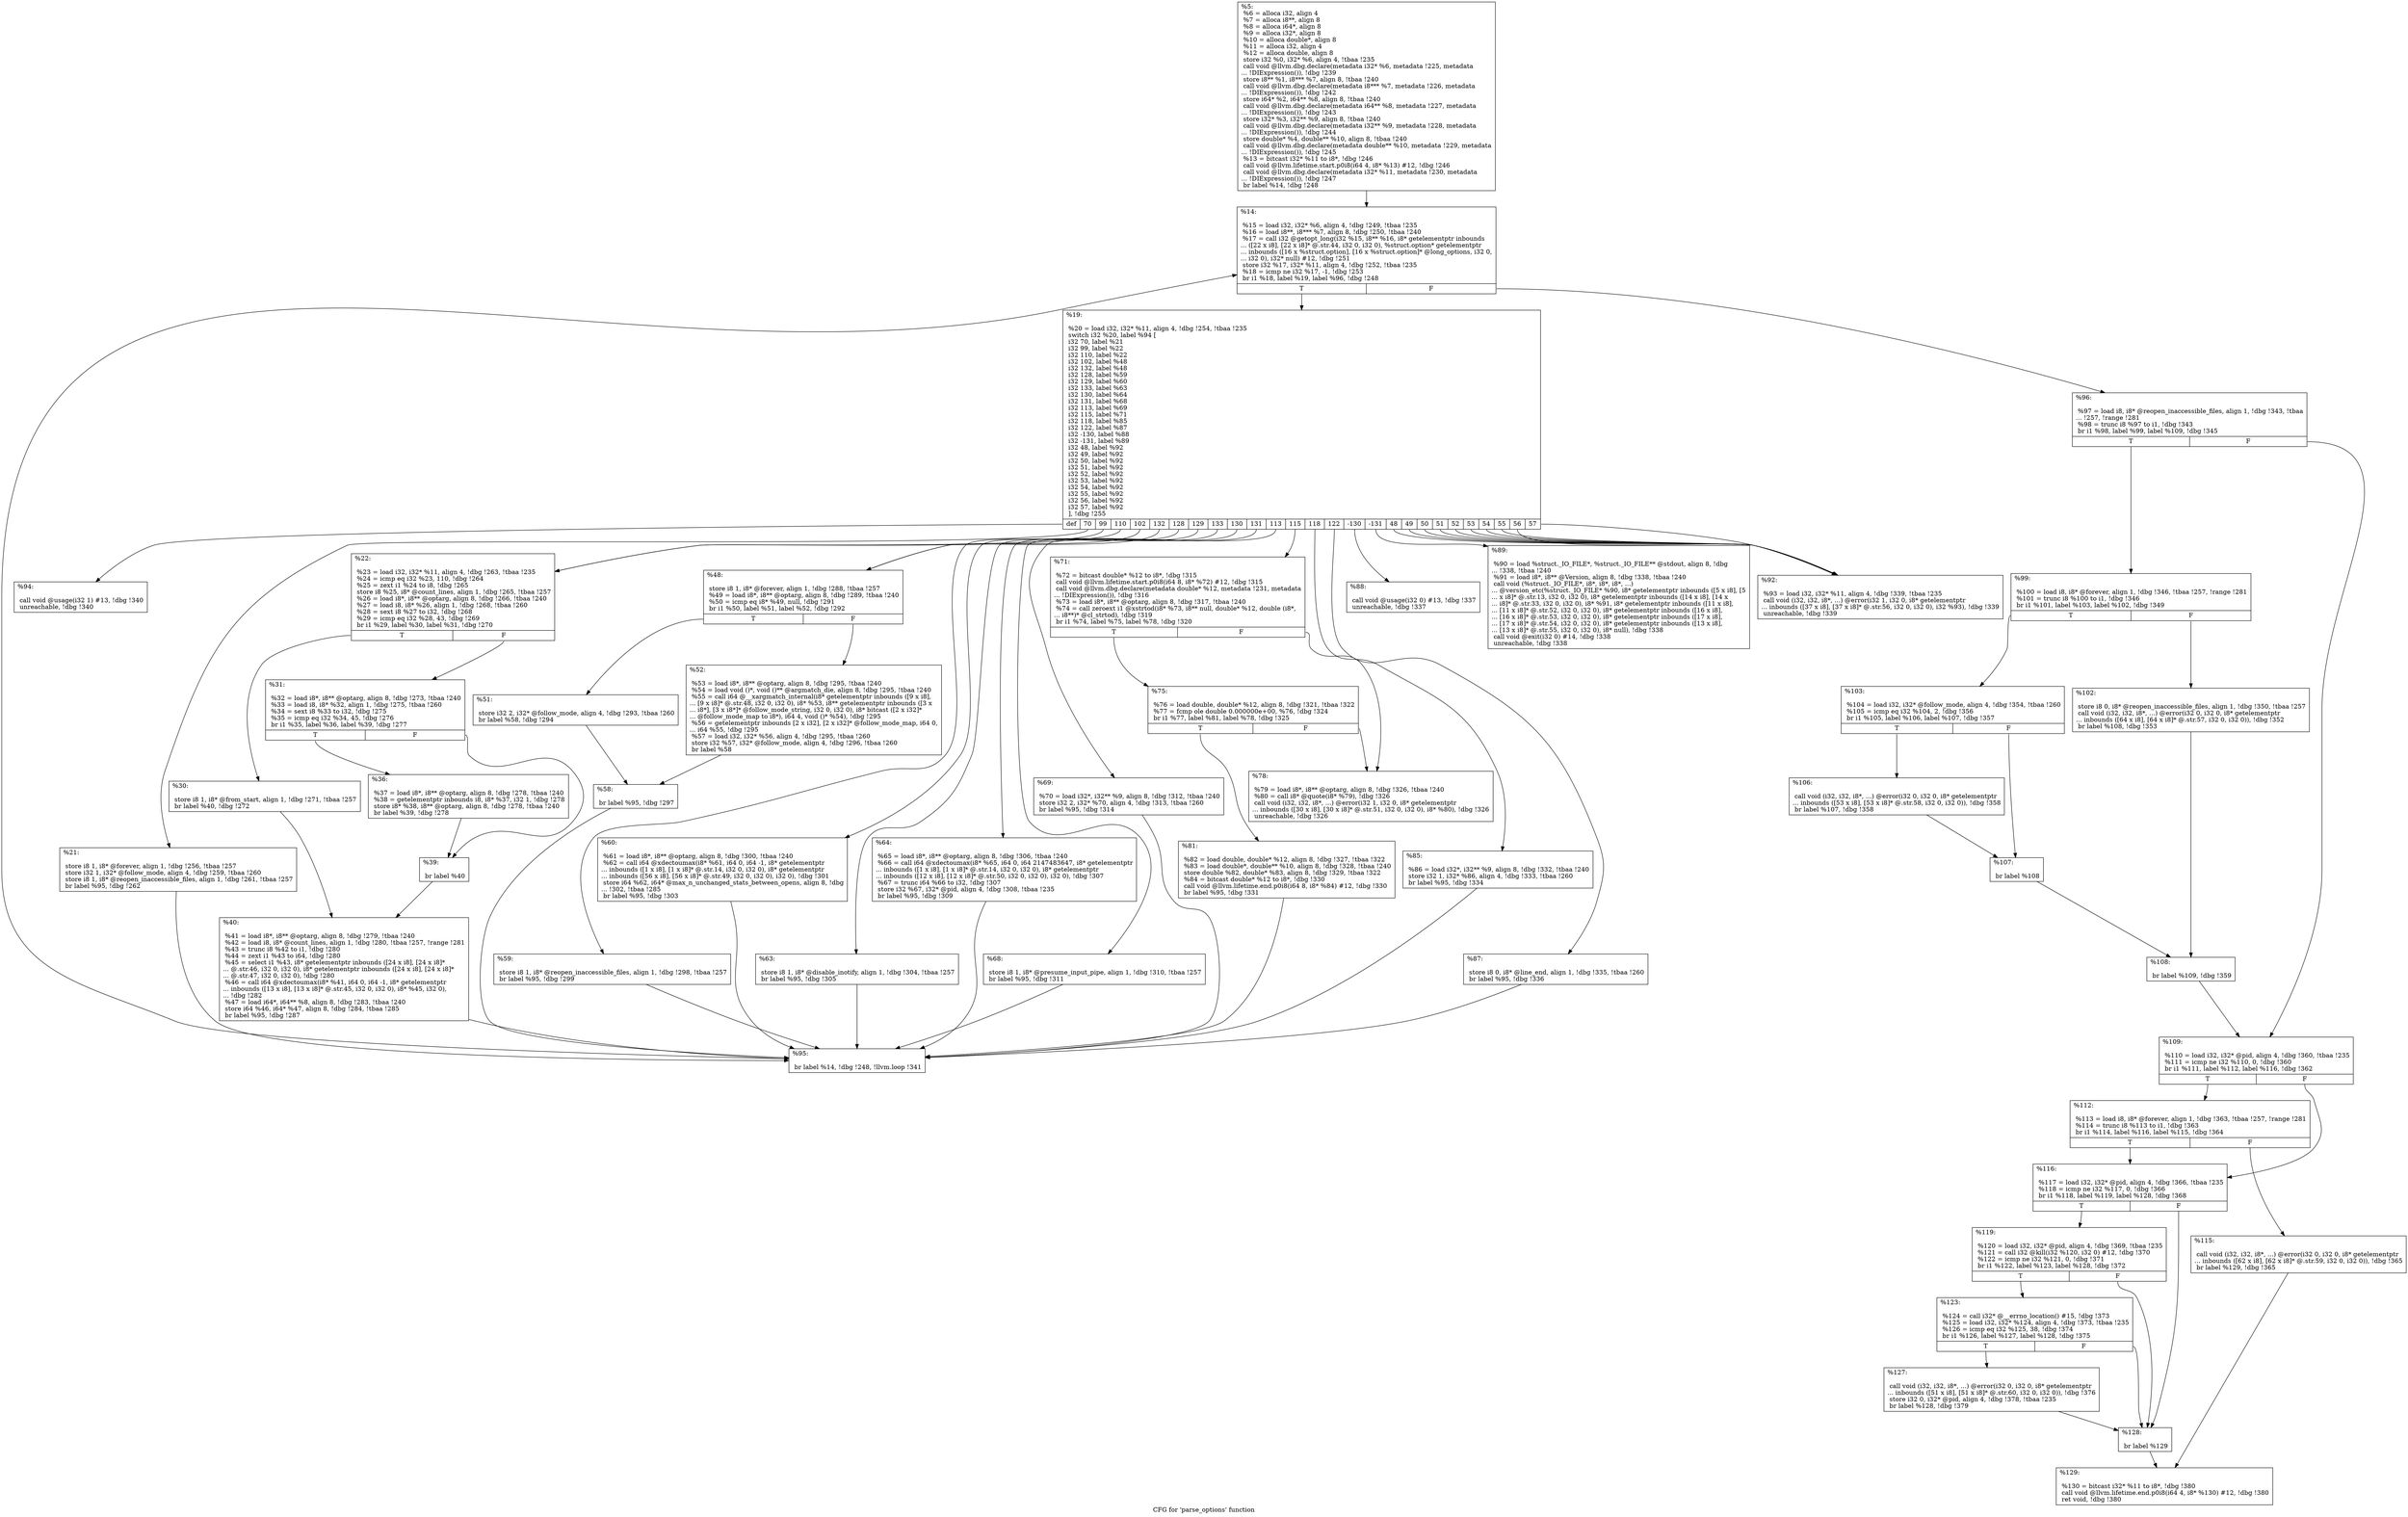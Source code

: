 digraph "CFG for 'parse_options' function" {
	label="CFG for 'parse_options' function";

	Node0x13b09c0 [shape=record,label="{%5:\l  %6 = alloca i32, align 4\l  %7 = alloca i8**, align 8\l  %8 = alloca i64*, align 8\l  %9 = alloca i32*, align 8\l  %10 = alloca double*, align 8\l  %11 = alloca i32, align 4\l  %12 = alloca double, align 8\l  store i32 %0, i32* %6, align 4, !tbaa !235\l  call void @llvm.dbg.declare(metadata i32* %6, metadata !225, metadata\l... !DIExpression()), !dbg !239\l  store i8** %1, i8*** %7, align 8, !tbaa !240\l  call void @llvm.dbg.declare(metadata i8*** %7, metadata !226, metadata\l... !DIExpression()), !dbg !242\l  store i64* %2, i64** %8, align 8, !tbaa !240\l  call void @llvm.dbg.declare(metadata i64** %8, metadata !227, metadata\l... !DIExpression()), !dbg !243\l  store i32* %3, i32** %9, align 8, !tbaa !240\l  call void @llvm.dbg.declare(metadata i32** %9, metadata !228, metadata\l... !DIExpression()), !dbg !244\l  store double* %4, double** %10, align 8, !tbaa !240\l  call void @llvm.dbg.declare(metadata double** %10, metadata !229, metadata\l... !DIExpression()), !dbg !245\l  %13 = bitcast i32* %11 to i8*, !dbg !246\l  call void @llvm.lifetime.start.p0i8(i64 4, i8* %13) #12, !dbg !246\l  call void @llvm.dbg.declare(metadata i32* %11, metadata !230, metadata\l... !DIExpression()), !dbg !247\l  br label %14, !dbg !248\l}"];
	Node0x13b09c0 -> Node0x13a4f30;
	Node0x13a4f30 [shape=record,label="{%14:\l\l  %15 = load i32, i32* %6, align 4, !dbg !249, !tbaa !235\l  %16 = load i8**, i8*** %7, align 8, !dbg !250, !tbaa !240\l  %17 = call i32 @getopt_long(i32 %15, i8** %16, i8* getelementptr inbounds\l... ([22 x i8], [22 x i8]* @.str.44, i32 0, i32 0), %struct.option* getelementptr\l... inbounds ([16 x %struct.option], [16 x %struct.option]* @long_options, i32 0,\l... i32 0), i32* null) #12, !dbg !251\l  store i32 %17, i32* %11, align 4, !dbg !252, !tbaa !235\l  %18 = icmp ne i32 %17, -1, !dbg !253\l  br i1 %18, label %19, label %96, !dbg !248\l|{<s0>T|<s1>F}}"];
	Node0x13a4f30:s0 -> Node0x13a4f80;
	Node0x13a4f30:s1 -> Node0x13a5890;
	Node0x13a4f80 [shape=record,label="{%19:\l\l  %20 = load i32, i32* %11, align 4, !dbg !254, !tbaa !235\l  switch i32 %20, label %94 [\l    i32 70, label %21\l    i32 99, label %22\l    i32 110, label %22\l    i32 102, label %48\l    i32 132, label %48\l    i32 128, label %59\l    i32 129, label %60\l    i32 133, label %63\l    i32 130, label %64\l    i32 131, label %68\l    i32 113, label %69\l    i32 115, label %71\l    i32 118, label %85\l    i32 122, label %87\l    i32 -130, label %88\l    i32 -131, label %89\l    i32 48, label %92\l    i32 49, label %92\l    i32 50, label %92\l    i32 51, label %92\l    i32 52, label %92\l    i32 53, label %92\l    i32 54, label %92\l    i32 55, label %92\l    i32 56, label %92\l    i32 57, label %92\l  ], !dbg !255\l|{<s0>def|<s1>70|<s2>99|<s3>110|<s4>102|<s5>132|<s6>128|<s7>129|<s8>133|<s9>130|<s10>131|<s11>113|<s12>115|<s13>118|<s14>122|<s15>-130|<s16>-131|<s17>48|<s18>49|<s19>50|<s20>51|<s21>52|<s22>53|<s23>54|<s24>55|<s25>56|<s26>57}}"];
	Node0x13a4f80:s0 -> Node0x13a57f0;
	Node0x13a4f80:s1 -> Node0x13a4fd0;
	Node0x13a4f80:s2 -> Node0x13a5020;
	Node0x13a4f80:s3 -> Node0x13a5020;
	Node0x13a4f80:s4 -> Node0x13a5200;
	Node0x13a4f80:s5 -> Node0x13a5200;
	Node0x13a4f80:s6 -> Node0x13a5340;
	Node0x13a4f80:s7 -> Node0x13a5390;
	Node0x13a4f80:s8 -> Node0x13a53e0;
	Node0x13a4f80:s9 -> Node0x13a5430;
	Node0x13a4f80:s10 -> Node0x13a5480;
	Node0x13a4f80:s11 -> Node0x13a54d0;
	Node0x13a4f80:s12 -> Node0x13a5520;
	Node0x13a4f80:s13 -> Node0x13a5660;
	Node0x13a4f80:s14 -> Node0x13a56b0;
	Node0x13a4f80:s15 -> Node0x13a5700;
	Node0x13a4f80:s16 -> Node0x13a5750;
	Node0x13a4f80:s17 -> Node0x13a57a0;
	Node0x13a4f80:s18 -> Node0x13a57a0;
	Node0x13a4f80:s19 -> Node0x13a57a0;
	Node0x13a4f80:s20 -> Node0x13a57a0;
	Node0x13a4f80:s21 -> Node0x13a57a0;
	Node0x13a4f80:s22 -> Node0x13a57a0;
	Node0x13a4f80:s23 -> Node0x13a57a0;
	Node0x13a4f80:s24 -> Node0x13a57a0;
	Node0x13a4f80:s25 -> Node0x13a57a0;
	Node0x13a4f80:s26 -> Node0x13a57a0;
	Node0x13a4fd0 [shape=record,label="{%21:\l\l  store i8 1, i8* @forever, align 1, !dbg !256, !tbaa !257\l  store i32 1, i32* @follow_mode, align 4, !dbg !259, !tbaa !260\l  store i8 1, i8* @reopen_inaccessible_files, align 1, !dbg !261, !tbaa !257\l  br label %95, !dbg !262\l}"];
	Node0x13a4fd0 -> Node0x13a5840;
	Node0x13a5020 [shape=record,label="{%22:\l\l  %23 = load i32, i32* %11, align 4, !dbg !263, !tbaa !235\l  %24 = icmp eq i32 %23, 110, !dbg !264\l  %25 = zext i1 %24 to i8, !dbg !265\l  store i8 %25, i8* @count_lines, align 1, !dbg !265, !tbaa !257\l  %26 = load i8*, i8** @optarg, align 8, !dbg !266, !tbaa !240\l  %27 = load i8, i8* %26, align 1, !dbg !268, !tbaa !260\l  %28 = sext i8 %27 to i32, !dbg !268\l  %29 = icmp eq i32 %28, 43, !dbg !269\l  br i1 %29, label %30, label %31, !dbg !270\l|{<s0>T|<s1>F}}"];
	Node0x13a5020:s0 -> Node0x13a5070;
	Node0x13a5020:s1 -> Node0x13a50c0;
	Node0x13a5070 [shape=record,label="{%30:\l\l  store i8 1, i8* @from_start, align 1, !dbg !271, !tbaa !257\l  br label %40, !dbg !272\l}"];
	Node0x13a5070 -> Node0x13a51b0;
	Node0x13a50c0 [shape=record,label="{%31:\l\l  %32 = load i8*, i8** @optarg, align 8, !dbg !273, !tbaa !240\l  %33 = load i8, i8* %32, align 1, !dbg !275, !tbaa !260\l  %34 = sext i8 %33 to i32, !dbg !275\l  %35 = icmp eq i32 %34, 45, !dbg !276\l  br i1 %35, label %36, label %39, !dbg !277\l|{<s0>T|<s1>F}}"];
	Node0x13a50c0:s0 -> Node0x13a5110;
	Node0x13a50c0:s1 -> Node0x13a5160;
	Node0x13a5110 [shape=record,label="{%36:\l\l  %37 = load i8*, i8** @optarg, align 8, !dbg !278, !tbaa !240\l  %38 = getelementptr inbounds i8, i8* %37, i32 1, !dbg !278\l  store i8* %38, i8** @optarg, align 8, !dbg !278, !tbaa !240\l  br label %39, !dbg !278\l}"];
	Node0x13a5110 -> Node0x13a5160;
	Node0x13a5160 [shape=record,label="{%39:\l\l  br label %40\l}"];
	Node0x13a5160 -> Node0x13a51b0;
	Node0x13a51b0 [shape=record,label="{%40:\l\l  %41 = load i8*, i8** @optarg, align 8, !dbg !279, !tbaa !240\l  %42 = load i8, i8* @count_lines, align 1, !dbg !280, !tbaa !257, !range !281\l  %43 = trunc i8 %42 to i1, !dbg !280\l  %44 = zext i1 %43 to i64, !dbg !280\l  %45 = select i1 %43, i8* getelementptr inbounds ([24 x i8], [24 x i8]*\l... @.str.46, i32 0, i32 0), i8* getelementptr inbounds ([24 x i8], [24 x i8]*\l... @.str.47, i32 0, i32 0), !dbg !280\l  %46 = call i64 @xdectoumax(i8* %41, i64 0, i64 -1, i8* getelementptr\l... inbounds ([13 x i8], [13 x i8]* @.str.45, i32 0, i32 0), i8* %45, i32 0),\l... !dbg !282\l  %47 = load i64*, i64** %8, align 8, !dbg !283, !tbaa !240\l  store i64 %46, i64* %47, align 8, !dbg !284, !tbaa !285\l  br label %95, !dbg !287\l}"];
	Node0x13a51b0 -> Node0x13a5840;
	Node0x13a5200 [shape=record,label="{%48:\l\l  store i8 1, i8* @forever, align 1, !dbg !288, !tbaa !257\l  %49 = load i8*, i8** @optarg, align 8, !dbg !289, !tbaa !240\l  %50 = icmp eq i8* %49, null, !dbg !291\l  br i1 %50, label %51, label %52, !dbg !292\l|{<s0>T|<s1>F}}"];
	Node0x13a5200:s0 -> Node0x13a5250;
	Node0x13a5200:s1 -> Node0x13a52a0;
	Node0x13a5250 [shape=record,label="{%51:\l\l  store i32 2, i32* @follow_mode, align 4, !dbg !293, !tbaa !260\l  br label %58, !dbg !294\l}"];
	Node0x13a5250 -> Node0x13a52f0;
	Node0x13a52a0 [shape=record,label="{%52:\l\l  %53 = load i8*, i8** @optarg, align 8, !dbg !295, !tbaa !240\l  %54 = load void ()*, void ()** @argmatch_die, align 8, !dbg !295, !tbaa !240\l  %55 = call i64 @__xargmatch_internal(i8* getelementptr inbounds ([9 x i8],\l... [9 x i8]* @.str.48, i32 0, i32 0), i8* %53, i8** getelementptr inbounds ([3 x\l... i8*], [3 x i8*]* @follow_mode_string, i32 0, i32 0), i8* bitcast ([2 x i32]*\l... @follow_mode_map to i8*), i64 4, void ()* %54), !dbg !295\l  %56 = getelementptr inbounds [2 x i32], [2 x i32]* @follow_mode_map, i64 0,\l... i64 %55, !dbg !295\l  %57 = load i32, i32* %56, align 4, !dbg !295, !tbaa !260\l  store i32 %57, i32* @follow_mode, align 4, !dbg !296, !tbaa !260\l  br label %58\l}"];
	Node0x13a52a0 -> Node0x13a52f0;
	Node0x13a52f0 [shape=record,label="{%58:\l\l  br label %95, !dbg !297\l}"];
	Node0x13a52f0 -> Node0x13a5840;
	Node0x13a5340 [shape=record,label="{%59:\l\l  store i8 1, i8* @reopen_inaccessible_files, align 1, !dbg !298, !tbaa !257\l  br label %95, !dbg !299\l}"];
	Node0x13a5340 -> Node0x13a5840;
	Node0x13a5390 [shape=record,label="{%60:\l\l  %61 = load i8*, i8** @optarg, align 8, !dbg !300, !tbaa !240\l  %62 = call i64 @xdectoumax(i8* %61, i64 0, i64 -1, i8* getelementptr\l... inbounds ([1 x i8], [1 x i8]* @.str.14, i32 0, i32 0), i8* getelementptr\l... inbounds ([56 x i8], [56 x i8]* @.str.49, i32 0, i32 0), i32 0), !dbg !301\l  store i64 %62, i64* @max_n_unchanged_stats_between_opens, align 8, !dbg\l... !302, !tbaa !285\l  br label %95, !dbg !303\l}"];
	Node0x13a5390 -> Node0x13a5840;
	Node0x13a53e0 [shape=record,label="{%63:\l\l  store i8 1, i8* @disable_inotify, align 1, !dbg !304, !tbaa !257\l  br label %95, !dbg !305\l}"];
	Node0x13a53e0 -> Node0x13a5840;
	Node0x13a5430 [shape=record,label="{%64:\l\l  %65 = load i8*, i8** @optarg, align 8, !dbg !306, !tbaa !240\l  %66 = call i64 @xdectoumax(i8* %65, i64 0, i64 2147483647, i8* getelementptr\l... inbounds ([1 x i8], [1 x i8]* @.str.14, i32 0, i32 0), i8* getelementptr\l... inbounds ([12 x i8], [12 x i8]* @.str.50, i32 0, i32 0), i32 0), !dbg !307\l  %67 = trunc i64 %66 to i32, !dbg !307\l  store i32 %67, i32* @pid, align 4, !dbg !308, !tbaa !235\l  br label %95, !dbg !309\l}"];
	Node0x13a5430 -> Node0x13a5840;
	Node0x13a5480 [shape=record,label="{%68:\l\l  store i8 1, i8* @presume_input_pipe, align 1, !dbg !310, !tbaa !257\l  br label %95, !dbg !311\l}"];
	Node0x13a5480 -> Node0x13a5840;
	Node0x13a54d0 [shape=record,label="{%69:\l\l  %70 = load i32*, i32** %9, align 8, !dbg !312, !tbaa !240\l  store i32 2, i32* %70, align 4, !dbg !313, !tbaa !260\l  br label %95, !dbg !314\l}"];
	Node0x13a54d0 -> Node0x13a5840;
	Node0x13a5520 [shape=record,label="{%71:\l\l  %72 = bitcast double* %12 to i8*, !dbg !315\l  call void @llvm.lifetime.start.p0i8(i64 8, i8* %72) #12, !dbg !315\l  call void @llvm.dbg.declare(metadata double* %12, metadata !231, metadata\l... !DIExpression()), !dbg !316\l  %73 = load i8*, i8** @optarg, align 8, !dbg !317, !tbaa !240\l  %74 = call zeroext i1 @xstrtod(i8* %73, i8** null, double* %12, double (i8*,\l... i8**)* @cl_strtod), !dbg !319\l  br i1 %74, label %75, label %78, !dbg !320\l|{<s0>T|<s1>F}}"];
	Node0x13a5520:s0 -> Node0x13a5570;
	Node0x13a5520:s1 -> Node0x13a55c0;
	Node0x13a5570 [shape=record,label="{%75:\l\l  %76 = load double, double* %12, align 8, !dbg !321, !tbaa !322\l  %77 = fcmp ole double 0.000000e+00, %76, !dbg !324\l  br i1 %77, label %81, label %78, !dbg !325\l|{<s0>T|<s1>F}}"];
	Node0x13a5570:s0 -> Node0x13a5610;
	Node0x13a5570:s1 -> Node0x13a55c0;
	Node0x13a55c0 [shape=record,label="{%78:\l\l  %79 = load i8*, i8** @optarg, align 8, !dbg !326, !tbaa !240\l  %80 = call i8* @quote(i8* %79), !dbg !326\l  call void (i32, i32, i8*, ...) @error(i32 1, i32 0, i8* getelementptr\l... inbounds ([30 x i8], [30 x i8]* @.str.51, i32 0, i32 0), i8* %80), !dbg !326\l  unreachable, !dbg !326\l}"];
	Node0x13a5610 [shape=record,label="{%81:\l\l  %82 = load double, double* %12, align 8, !dbg !327, !tbaa !322\l  %83 = load double*, double** %10, align 8, !dbg !328, !tbaa !240\l  store double %82, double* %83, align 8, !dbg !329, !tbaa !322\l  %84 = bitcast double* %12 to i8*, !dbg !330\l  call void @llvm.lifetime.end.p0i8(i64 8, i8* %84) #12, !dbg !330\l  br label %95, !dbg !331\l}"];
	Node0x13a5610 -> Node0x13a5840;
	Node0x13a5660 [shape=record,label="{%85:\l\l  %86 = load i32*, i32** %9, align 8, !dbg !332, !tbaa !240\l  store i32 1, i32* %86, align 4, !dbg !333, !tbaa !260\l  br label %95, !dbg !334\l}"];
	Node0x13a5660 -> Node0x13a5840;
	Node0x13a56b0 [shape=record,label="{%87:\l\l  store i8 0, i8* @line_end, align 1, !dbg !335, !tbaa !260\l  br label %95, !dbg !336\l}"];
	Node0x13a56b0 -> Node0x13a5840;
	Node0x13a5700 [shape=record,label="{%88:\l\l  call void @usage(i32 0) #13, !dbg !337\l  unreachable, !dbg !337\l}"];
	Node0x13a5750 [shape=record,label="{%89:\l\l  %90 = load %struct._IO_FILE*, %struct._IO_FILE** @stdout, align 8, !dbg\l... !338, !tbaa !240\l  %91 = load i8*, i8** @Version, align 8, !dbg !338, !tbaa !240\l  call void (%struct._IO_FILE*, i8*, i8*, i8*, ...)\l... @version_etc(%struct._IO_FILE* %90, i8* getelementptr inbounds ([5 x i8], [5\l... x i8]* @.str.13, i32 0, i32 0), i8* getelementptr inbounds ([14 x i8], [14 x\l... i8]* @.str.33, i32 0, i32 0), i8* %91, i8* getelementptr inbounds ([11 x i8],\l... [11 x i8]* @.str.52, i32 0, i32 0), i8* getelementptr inbounds ([16 x i8],\l... [16 x i8]* @.str.53, i32 0, i32 0), i8* getelementptr inbounds ([17 x i8],\l... [17 x i8]* @.str.54, i32 0, i32 0), i8* getelementptr inbounds ([13 x i8],\l... [13 x i8]* @.str.55, i32 0, i32 0), i8* null), !dbg !338\l  call void @exit(i32 0) #14, !dbg !338\l  unreachable, !dbg !338\l}"];
	Node0x13a57a0 [shape=record,label="{%92:\l\l  %93 = load i32, i32* %11, align 4, !dbg !339, !tbaa !235\l  call void (i32, i32, i8*, ...) @error(i32 1, i32 0, i8* getelementptr\l... inbounds ([37 x i8], [37 x i8]* @.str.56, i32 0, i32 0), i32 %93), !dbg !339\l  unreachable, !dbg !339\l}"];
	Node0x13a57f0 [shape=record,label="{%94:\l\l  call void @usage(i32 1) #13, !dbg !340\l  unreachable, !dbg !340\l}"];
	Node0x13a5840 [shape=record,label="{%95:\l\l  br label %14, !dbg !248, !llvm.loop !341\l}"];
	Node0x13a5840 -> Node0x13a4f30;
	Node0x13a5890 [shape=record,label="{%96:\l\l  %97 = load i8, i8* @reopen_inaccessible_files, align 1, !dbg !343, !tbaa\l... !257, !range !281\l  %98 = trunc i8 %97 to i1, !dbg !343\l  br i1 %98, label %99, label %109, !dbg !345\l|{<s0>T|<s1>F}}"];
	Node0x13a5890:s0 -> Node0x13a58e0;
	Node0x13a5890:s1 -> Node0x13a5ac0;
	Node0x13a58e0 [shape=record,label="{%99:\l\l  %100 = load i8, i8* @forever, align 1, !dbg !346, !tbaa !257, !range !281\l  %101 = trunc i8 %100 to i1, !dbg !346\l  br i1 %101, label %103, label %102, !dbg !349\l|{<s0>T|<s1>F}}"];
	Node0x13a58e0:s0 -> Node0x13a5980;
	Node0x13a58e0:s1 -> Node0x13a5930;
	Node0x13a5930 [shape=record,label="{%102:\l\l  store i8 0, i8* @reopen_inaccessible_files, align 1, !dbg !350, !tbaa !257\l  call void (i32, i32, i8*, ...) @error(i32 0, i32 0, i8* getelementptr\l... inbounds ([64 x i8], [64 x i8]* @.str.57, i32 0, i32 0)), !dbg !352\l  br label %108, !dbg !353\l}"];
	Node0x13a5930 -> Node0x13a5a70;
	Node0x13a5980 [shape=record,label="{%103:\l\l  %104 = load i32, i32* @follow_mode, align 4, !dbg !354, !tbaa !260\l  %105 = icmp eq i32 %104, 2, !dbg !356\l  br i1 %105, label %106, label %107, !dbg !357\l|{<s0>T|<s1>F}}"];
	Node0x13a5980:s0 -> Node0x13a59d0;
	Node0x13a5980:s1 -> Node0x13a5a20;
	Node0x13a59d0 [shape=record,label="{%106:\l\l  call void (i32, i32, i8*, ...) @error(i32 0, i32 0, i8* getelementptr\l... inbounds ([53 x i8], [53 x i8]* @.str.58, i32 0, i32 0)), !dbg !358\l  br label %107, !dbg !358\l}"];
	Node0x13a59d0 -> Node0x13a5a20;
	Node0x13a5a20 [shape=record,label="{%107:\l\l  br label %108\l}"];
	Node0x13a5a20 -> Node0x13a5a70;
	Node0x13a5a70 [shape=record,label="{%108:\l\l  br label %109, !dbg !359\l}"];
	Node0x13a5a70 -> Node0x13a5ac0;
	Node0x13a5ac0 [shape=record,label="{%109:\l\l  %110 = load i32, i32* @pid, align 4, !dbg !360, !tbaa !235\l  %111 = icmp ne i32 %110, 0, !dbg !360\l  br i1 %111, label %112, label %116, !dbg !362\l|{<s0>T|<s1>F}}"];
	Node0x13a5ac0:s0 -> Node0x13a5b10;
	Node0x13a5ac0:s1 -> Node0x13a5bb0;
	Node0x13a5b10 [shape=record,label="{%112:\l\l  %113 = load i8, i8* @forever, align 1, !dbg !363, !tbaa !257, !range !281\l  %114 = trunc i8 %113 to i1, !dbg !363\l  br i1 %114, label %116, label %115, !dbg !364\l|{<s0>T|<s1>F}}"];
	Node0x13a5b10:s0 -> Node0x13a5bb0;
	Node0x13a5b10:s1 -> Node0x13a5b60;
	Node0x13a5b60 [shape=record,label="{%115:\l\l  call void (i32, i32, i8*, ...) @error(i32 0, i32 0, i8* getelementptr\l... inbounds ([62 x i8], [62 x i8]* @.str.59, i32 0, i32 0)), !dbg !365\l  br label %129, !dbg !365\l}"];
	Node0x13a5b60 -> Node0x13a5d40;
	Node0x13a5bb0 [shape=record,label="{%116:\l\l  %117 = load i32, i32* @pid, align 4, !dbg !366, !tbaa !235\l  %118 = icmp ne i32 %117, 0, !dbg !366\l  br i1 %118, label %119, label %128, !dbg !368\l|{<s0>T|<s1>F}}"];
	Node0x13a5bb0:s0 -> Node0x13a5c00;
	Node0x13a5bb0:s1 -> Node0x13a5cf0;
	Node0x13a5c00 [shape=record,label="{%119:\l\l  %120 = load i32, i32* @pid, align 4, !dbg !369, !tbaa !235\l  %121 = call i32 @kill(i32 %120, i32 0) #12, !dbg !370\l  %122 = icmp ne i32 %121, 0, !dbg !371\l  br i1 %122, label %123, label %128, !dbg !372\l|{<s0>T|<s1>F}}"];
	Node0x13a5c00:s0 -> Node0x13a5c50;
	Node0x13a5c00:s1 -> Node0x13a5cf0;
	Node0x13a5c50 [shape=record,label="{%123:\l\l  %124 = call i32* @__errno_location() #15, !dbg !373\l  %125 = load i32, i32* %124, align 4, !dbg !373, !tbaa !235\l  %126 = icmp eq i32 %125, 38, !dbg !374\l  br i1 %126, label %127, label %128, !dbg !375\l|{<s0>T|<s1>F}}"];
	Node0x13a5c50:s0 -> Node0x13a5ca0;
	Node0x13a5c50:s1 -> Node0x13a5cf0;
	Node0x13a5ca0 [shape=record,label="{%127:\l\l  call void (i32, i32, i8*, ...) @error(i32 0, i32 0, i8* getelementptr\l... inbounds ([51 x i8], [51 x i8]* @.str.60, i32 0, i32 0)), !dbg !376\l  store i32 0, i32* @pid, align 4, !dbg !378, !tbaa !235\l  br label %128, !dbg !379\l}"];
	Node0x13a5ca0 -> Node0x13a5cf0;
	Node0x13a5cf0 [shape=record,label="{%128:\l\l  br label %129\l}"];
	Node0x13a5cf0 -> Node0x13a5d40;
	Node0x13a5d40 [shape=record,label="{%129:\l\l  %130 = bitcast i32* %11 to i8*, !dbg !380\l  call void @llvm.lifetime.end.p0i8(i64 4, i8* %130) #12, !dbg !380\l  ret void, !dbg !380\l}"];
}
